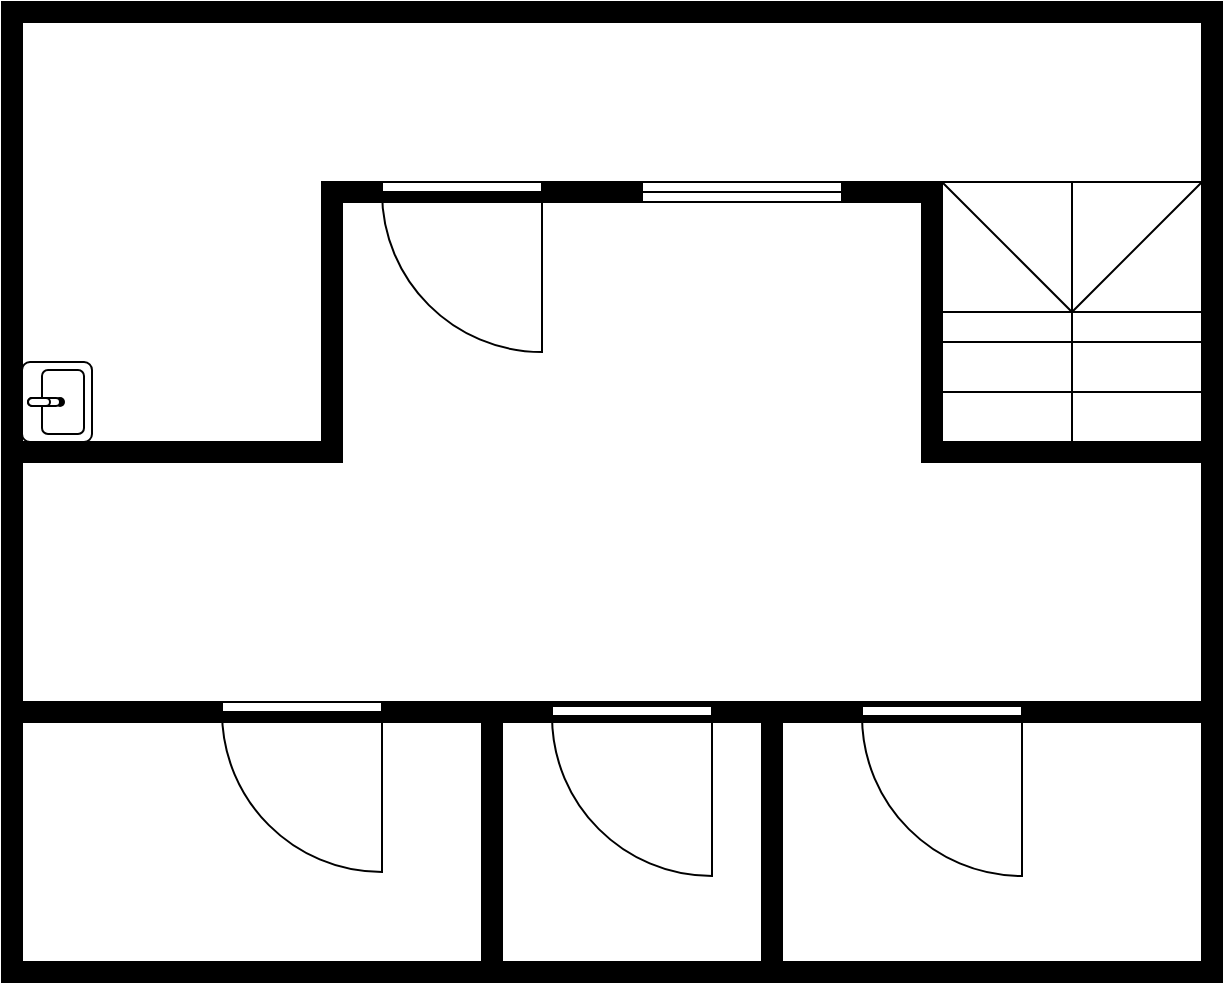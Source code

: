 <mxfile version="20.7.4" type="github">
  <diagram id="Qqlgd0HUfcF03G_9V8wA" name="Página-1">
    <mxGraphModel dx="1419" dy="998" grid="1" gridSize="10" guides="1" tooltips="1" connect="1" arrows="1" fold="1" page="1" pageScale="1" pageWidth="827" pageHeight="1169" math="0" shadow="0">
      <root>
        <mxCell id="0" />
        <mxCell id="1" parent="0" />
        <mxCell id="zRzZjeiMs8neRJxKpD5M-1" value="" style="verticalLabelPosition=bottom;html=1;verticalAlign=top;align=center;shape=mxgraph.floorplan.room;fillColor=strokeColor;" vertex="1" parent="1">
          <mxGeometry x="-200" y="190" width="610" height="490" as="geometry" />
        </mxCell>
        <mxCell id="zRzZjeiMs8neRJxKpD5M-3" value="" style="verticalLabelPosition=bottom;html=1;verticalAlign=top;align=center;shape=mxgraph.floorplan.wall;fillColor=strokeColor;" vertex="1" parent="1">
          <mxGeometry x="-40" y="280" width="310" height="10" as="geometry" />
        </mxCell>
        <mxCell id="zRzZjeiMs8neRJxKpD5M-5" value="" style="verticalLabelPosition=bottom;html=1;verticalAlign=top;align=center;shape=mxgraph.floorplan.wallU;fillColor=strokeColor;direction=west;" vertex="1" parent="1">
          <mxGeometry x="260" y="280" width="147.5" height="140" as="geometry" />
        </mxCell>
        <mxCell id="zRzZjeiMs8neRJxKpD5M-6" value="" style="verticalLabelPosition=bottom;html=1;verticalAlign=top;align=center;shape=mxgraph.floorplan.doorRight;aspect=fixed;" vertex="1" parent="1">
          <mxGeometry x="-10" y="280" width="80" height="85" as="geometry" />
        </mxCell>
        <mxCell id="zRzZjeiMs8neRJxKpD5M-7" value="" style="verticalLabelPosition=bottom;html=1;verticalAlign=top;align=center;shape=mxgraph.floorplan.wall;fillColor=strokeColor;" vertex="1" parent="1">
          <mxGeometry x="-197.5" y="540" width="605" height="10" as="geometry" />
        </mxCell>
        <mxCell id="zRzZjeiMs8neRJxKpD5M-8" value="" style="verticalLabelPosition=bottom;html=1;verticalAlign=top;align=center;shape=mxgraph.floorplan.wallU;fillColor=strokeColor;direction=west;" vertex="1" parent="1">
          <mxGeometry x="-200" y="290" width="170" height="130" as="geometry" />
        </mxCell>
        <mxCell id="zRzZjeiMs8neRJxKpD5M-9" value="" style="verticalLabelPosition=bottom;html=1;verticalAlign=top;align=center;shape=mxgraph.floorplan.stairsRest;direction=north;" vertex="1" parent="1">
          <mxGeometry x="270" y="350" width="130" height="60" as="geometry" />
        </mxCell>
        <mxCell id="zRzZjeiMs8neRJxKpD5M-11" value="" style="verticalLabelPosition=bottom;html=1;verticalAlign=top;align=center;shape=mxgraph.floorplan.window;" vertex="1" parent="1">
          <mxGeometry x="120" y="280" width="100" height="10" as="geometry" />
        </mxCell>
        <mxCell id="zRzZjeiMs8neRJxKpD5M-12" value="" style="verticalLabelPosition=bottom;html=1;verticalAlign=top;align=center;shape=mxgraph.floorplan.wall;fillColor=strokeColor;direction=south;" vertex="1" parent="1">
          <mxGeometry x="40" y="550" width="10" height="120" as="geometry" />
        </mxCell>
        <mxCell id="zRzZjeiMs8neRJxKpD5M-13" value="" style="verticalLabelPosition=bottom;html=1;verticalAlign=top;align=center;shape=mxgraph.floorplan.doorRight;aspect=fixed;" vertex="1" parent="1">
          <mxGeometry x="230" y="542" width="80" height="85" as="geometry" />
        </mxCell>
        <mxCell id="zRzZjeiMs8neRJxKpD5M-14" value="" style="verticalLabelPosition=bottom;html=1;verticalAlign=top;align=center;shape=mxgraph.floorplan.doorRight;aspect=fixed;" vertex="1" parent="1">
          <mxGeometry x="-90" y="540" width="80" height="85" as="geometry" />
        </mxCell>
        <mxCell id="zRzZjeiMs8neRJxKpD5M-15" value="" style="verticalLabelPosition=bottom;html=1;verticalAlign=top;align=center;shape=mxgraph.floorplan.wall;fillColor=strokeColor;direction=south;" vertex="1" parent="1">
          <mxGeometry x="180" y="542" width="10" height="138" as="geometry" />
        </mxCell>
        <mxCell id="zRzZjeiMs8neRJxKpD5M-16" value="" style="verticalLabelPosition=bottom;html=1;verticalAlign=top;align=center;shape=mxgraph.floorplan.doorRight;aspect=fixed;" vertex="1" parent="1">
          <mxGeometry x="75" y="542" width="80" height="85" as="geometry" />
        </mxCell>
        <mxCell id="zRzZjeiMs8neRJxKpD5M-17" value="" style="verticalLabelPosition=bottom;html=1;verticalAlign=top;align=center;shape=mxgraph.floorplan.sink_22;direction=north;" vertex="1" parent="1">
          <mxGeometry x="-190" y="370" width="35" height="40" as="geometry" />
        </mxCell>
      </root>
    </mxGraphModel>
  </diagram>
</mxfile>
